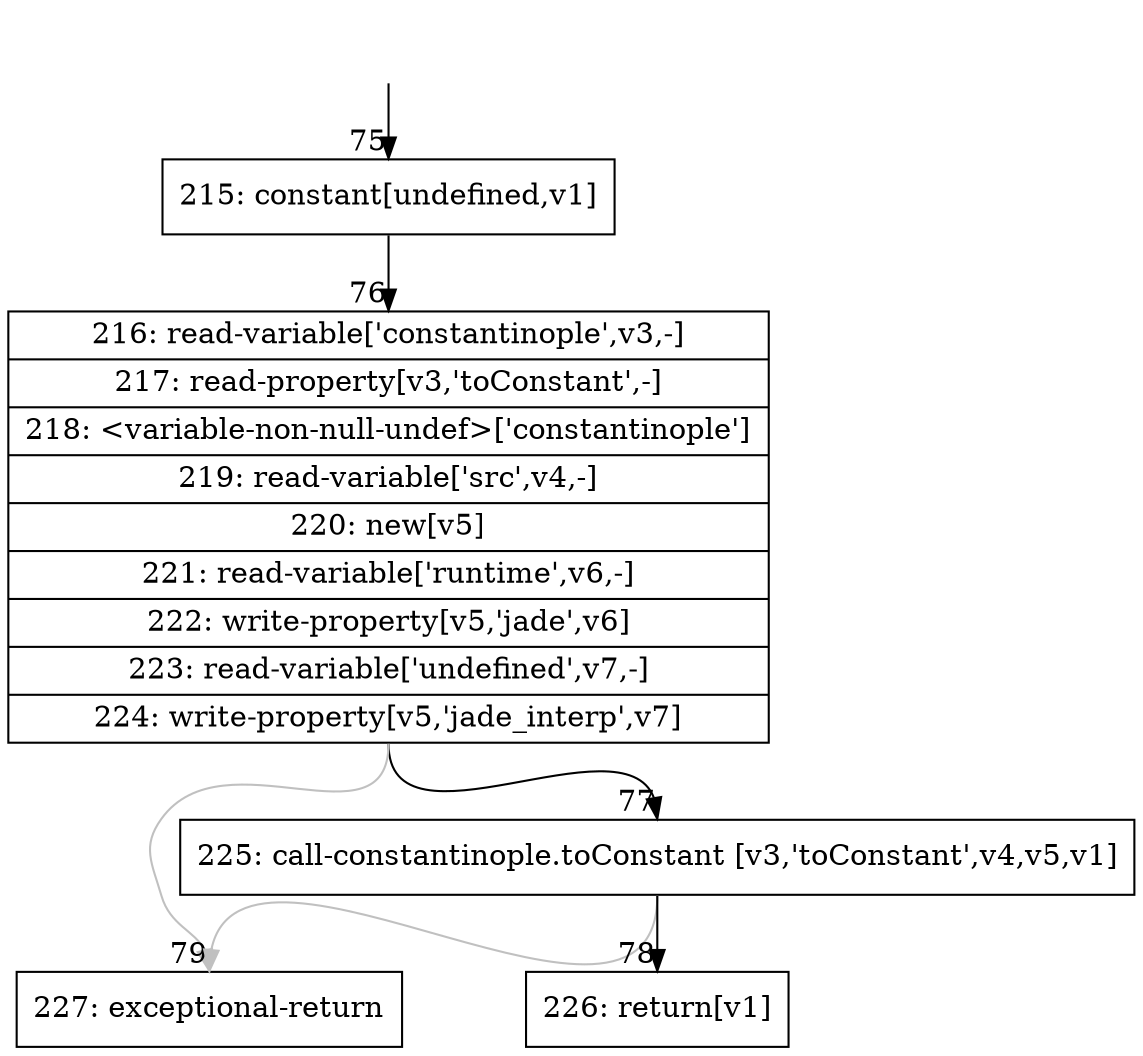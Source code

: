 digraph {
rankdir="TD"
BB_entry8[shape=none,label=""];
BB_entry8 -> BB75 [tailport=s, headport=n, headlabel="    75"]
BB75 [shape=record label="{215: constant[undefined,v1]}" ] 
BB75 -> BB76 [tailport=s, headport=n, headlabel="      76"]
BB76 [shape=record label="{216: read-variable['constantinople',v3,-]|217: read-property[v3,'toConstant',-]|218: \<variable-non-null-undef\>['constantinople']|219: read-variable['src',v4,-]|220: new[v5]|221: read-variable['runtime',v6,-]|222: write-property[v5,'jade',v6]|223: read-variable['undefined',v7,-]|224: write-property[v5,'jade_interp',v7]}" ] 
BB76 -> BB77 [tailport=s, headport=n, headlabel="      77"]
BB76 -> BB79 [tailport=s, headport=n, color=gray, headlabel="      79"]
BB77 [shape=record label="{225: call-constantinople.toConstant [v3,'toConstant',v4,v5,v1]}" ] 
BB77 -> BB78 [tailport=s, headport=n, headlabel="      78"]
BB77 -> BB79 [tailport=s, headport=n, color=gray]
BB78 [shape=record label="{226: return[v1]}" ] 
BB79 [shape=record label="{227: exceptional-return}" ] 
//#$~ 17
}
